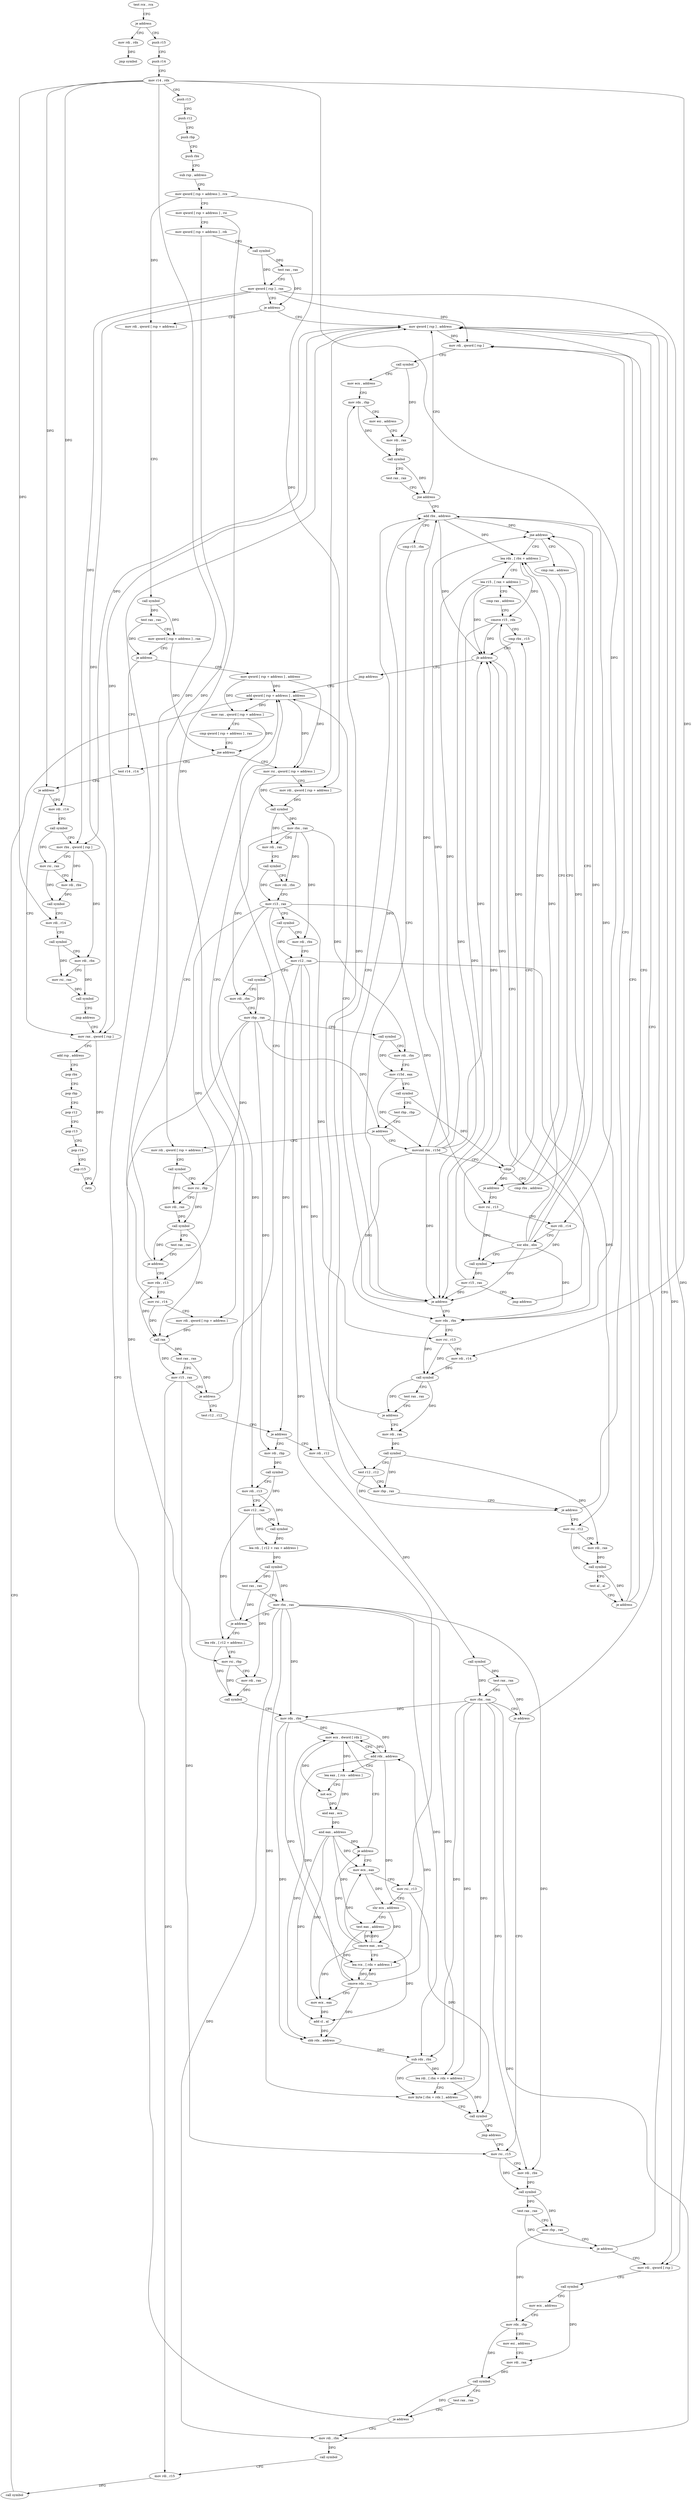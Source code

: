 digraph "func" {
"101680" [label = "test rcx , rcx" ]
"101683" [label = "je address" ]
"102429" [label = "mov rdi , rdx" ]
"101689" [label = "push r15" ]
"102432" [label = "jmp symbol" ]
"101691" [label = "push r14" ]
"101693" [label = "mov r14 , rdx" ]
"101696" [label = "push r13" ]
"101698" [label = "push r12" ]
"101700" [label = "push rbp" ]
"101701" [label = "push rbx" ]
"101702" [label = "sub rsp , address" ]
"101706" [label = "mov qword [ rsp + address ] , rcx" ]
"101711" [label = "mov qword [ rsp + address ] , rsi" ]
"101716" [label = "mov qword [ rsp + address ] , rdi" ]
"101721" [label = "call symbol" ]
"101726" [label = "test rax , rax" ]
"101729" [label = "mov qword [ rsp ] , rax" ]
"101733" [label = "je address" ]
"102242" [label = "mov qword [ rsp ] , address" ]
"101739" [label = "mov rdi , qword [ rsp + address ]" ]
"102250" [label = "mov rax , qword [ rsp ]" ]
"101744" [label = "call symbol" ]
"101749" [label = "test rax , rax" ]
"101752" [label = "mov qword [ rsp + address ] , rax" ]
"101757" [label = "je address" ]
"102031" [label = "test r14 , r14" ]
"101763" [label = "mov qword [ rsp + address ] , address" ]
"102034" [label = "je address" ]
"102040" [label = "mov rdi , r14" ]
"101772" [label = "mov rsi , qword [ rsp + address ]" ]
"102254" [label = "add rsp , address" ]
"102258" [label = "pop rbx" ]
"102259" [label = "pop rbp" ]
"102260" [label = "pop r12" ]
"102262" [label = "pop r13" ]
"102264" [label = "pop r14" ]
"102266" [label = "pop r15" ]
"102268" [label = "retn" ]
"102043" [label = "call symbol" ]
"102048" [label = "mov rbx , qword [ rsp ]" ]
"102052" [label = "mov rsi , rax" ]
"102055" [label = "mov rdi , rbx" ]
"102058" [label = "call symbol" ]
"102063" [label = "mov rdi , r14" ]
"102066" [label = "call symbol" ]
"102071" [label = "mov rdi , rbx" ]
"102074" [label = "mov rsi , rax" ]
"102077" [label = "call symbol" ]
"102082" [label = "jmp address" ]
"102096" [label = "movsxd rbx , r15d" ]
"102099" [label = "cdqe" ]
"102101" [label = "cmp rbx , address" ]
"102105" [label = "jne address" ]
"102117" [label = "lea rdx , [ rbx + address ]" ]
"102107" [label = "cmp rax , address" ]
"101851" [label = "mov rdi , qword [ rsp + address ]" ]
"101856" [label = "call symbol" ]
"101861" [label = "mov rsi , rbp" ]
"101864" [label = "mov rdi , rax" ]
"101867" [label = "call symbol" ]
"101872" [label = "test rax , rax" ]
"101875" [label = "je address" ]
"102009" [label = "add qword [ rsp + address ] , address" ]
"101881" [label = "mov rdx , r13" ]
"102121" [label = "lea r15 , [ rax + address ]" ]
"102125" [label = "cmp rax , address" ]
"102129" [label = "cmove r15 , rdx" ]
"102133" [label = "cmp rbx , r15" ]
"102111" [label = "je address" ]
"102272" [label = "mov rsi , r13" ]
"102015" [label = "mov rax , qword [ rsp + address ]" ]
"102020" [label = "cmp qword [ rsp + address ] , rax" ]
"102025" [label = "jne address" ]
"101884" [label = "mov rsi , r14" ]
"101887" [label = "mov rdi , qword [ rsp + address ]" ]
"101892" [label = "call rax" ]
"101894" [label = "test rax , rax" ]
"101897" [label = "mov r15 , rax" ]
"101900" [label = "je address" ]
"101902" [label = "test r12 , r12" ]
"102157" [label = "mov rdx , rbx" ]
"102160" [label = "mov rsi , r13" ]
"102163" [label = "mov rdi , r14" ]
"102166" [label = "call symbol" ]
"102171" [label = "test rax , rax" ]
"102174" [label = "je address" ]
"102144" [label = "add rbx , address" ]
"102176" [label = "mov rdi , rax" ]
"102138" [label = "jmp address" ]
"102275" [label = "mov rdi , r14" ]
"102278" [label = "xor ebx , ebx" ]
"102280" [label = "call symbol" ]
"102285" [label = "mov r15 , rax" ]
"102288" [label = "jmp address" ]
"101777" [label = "mov rdi , qword [ rsp + address ]" ]
"101782" [label = "call symbol" ]
"101787" [label = "mov rbx , rax" ]
"101790" [label = "mov rdi , rax" ]
"101793" [label = "call symbol" ]
"101798" [label = "mov rdi , rbx" ]
"101801" [label = "mov r13 , rax" ]
"101804" [label = "call symbol" ]
"101809" [label = "mov rdi , rbx" ]
"101812" [label = "mov r12 , rax" ]
"101815" [label = "call symbol" ]
"101820" [label = "mov rdi , rbx" ]
"101823" [label = "mov rbp , rax" ]
"101826" [label = "call symbol" ]
"101831" [label = "mov rdi , rbx" ]
"101834" [label = "mov r15d , eax" ]
"101837" [label = "call symbol" ]
"101842" [label = "test rbp , rbp" ]
"101845" [label = "je address" ]
"101905" [label = "je address" ]
"102296" [label = "mov rdi , rbp" ]
"101911" [label = "mov rdi , r12" ]
"102148" [label = "cmp r15 , rbx" ]
"102151" [label = "je address" ]
"102179" [label = "call symbol" ]
"102184" [label = "test r12 , r12" ]
"102187" [label = "mov rbp , rax" ]
"102190" [label = "je address" ]
"102207" [label = "mov rdi , qword [ rsp ]" ]
"102192" [label = "mov rsi , r12" ]
"102136" [label = "jb address" ]
"102299" [label = "call symbol" ]
"102304" [label = "mov rdi , r13" ]
"102307" [label = "mov r12 , rax" ]
"102310" [label = "call symbol" ]
"102315" [label = "lea rdi , [ r12 + rax + address ]" ]
"102320" [label = "call symbol" ]
"102325" [label = "test rax , rax" ]
"102328" [label = "mov rbx , rax" ]
"102331" [label = "je address" ]
"102333" [label = "lea rdx , [ r12 + address ]" ]
"101914" [label = "call symbol" ]
"101919" [label = "test rax , rax" ]
"101922" [label = "mov rbx , rax" ]
"101925" [label = "je address" ]
"101931" [label = "mov rsi , r15" ]
"102211" [label = "call symbol" ]
"102216" [label = "mov ecx , address" ]
"102221" [label = "mov rdx , rbp" ]
"102224" [label = "mov esi , address" ]
"102229" [label = "mov rdi , rax" ]
"102232" [label = "call symbol" ]
"102237" [label = "test rax , rax" ]
"102240" [label = "jne address" ]
"102195" [label = "mov rdi , rax" ]
"102198" [label = "call symbol" ]
"102203" [label = "test al , al" ]
"102205" [label = "je address" ]
"102338" [label = "mov rsi , rbp" ]
"102341" [label = "mov rdi , rax" ]
"102344" [label = "call symbol" ]
"102349" [label = "mov rdx , rbx" ]
"102352" [label = "mov ecx , dword [ rdx ]" ]
"101934" [label = "mov rdi , rbx" ]
"101937" [label = "call symbol" ]
"101942" [label = "test rax , rax" ]
"101945" [label = "mov rbp , rax" ]
"101948" [label = "je address" ]
"101954" [label = "mov rdi , qword [ rsp ]" ]
"102354" [label = "add rdx , address" ]
"102358" [label = "lea eax , [ rcx - address ]" ]
"102364" [label = "not ecx" ]
"102366" [label = "and eax , ecx" ]
"102368" [label = "and eax , address" ]
"102373" [label = "je address" ]
"102375" [label = "mov ecx , eax" ]
"102377" [label = "mov rsi , r13" ]
"102380" [label = "shr ecx , address" ]
"102383" [label = "test eax , address" ]
"102388" [label = "cmove eax , ecx" ]
"102391" [label = "lea rcx , [ rdx + address ]" ]
"102395" [label = "cmove rdx , rcx" ]
"102399" [label = "mov ecx , eax" ]
"102401" [label = "add cl , al" ]
"102403" [label = "sbb rdx , address" ]
"102407" [label = "sub rdx , rbx" ]
"102410" [label = "lea rdi , [ rbx + rdx + address ]" ]
"102415" [label = "mov byte [ rbx + rdx ] , address" ]
"102419" [label = "call symbol" ]
"102424" [label = "jmp address" ]
"101958" [label = "call symbol" ]
"101963" [label = "mov ecx , address" ]
"101968" [label = "mov rdx , rbp" ]
"101971" [label = "mov esi , address" ]
"101976" [label = "mov rdi , rax" ]
"101979" [label = "call symbol" ]
"101984" [label = "test rax , rax" ]
"101987" [label = "je address" ]
"101993" [label = "mov rdi , rbx" ]
"101996" [label = "call symbol" ]
"102001" [label = "mov rdi , r15" ]
"102004" [label = "call symbol" ]
"101680" -> "101683" [ label = "CFG" ]
"101683" -> "102429" [ label = "CFG" ]
"101683" -> "101689" [ label = "CFG" ]
"102429" -> "102432" [ label = "DFG" ]
"101689" -> "101691" [ label = "CFG" ]
"101691" -> "101693" [ label = "CFG" ]
"101693" -> "101696" [ label = "CFG" ]
"101693" -> "102034" [ label = "DFG" ]
"101693" -> "102040" [ label = "DFG" ]
"101693" -> "102063" [ label = "DFG" ]
"101693" -> "101884" [ label = "DFG" ]
"101693" -> "102275" [ label = "DFG" ]
"101693" -> "102163" [ label = "DFG" ]
"101696" -> "101698" [ label = "CFG" ]
"101698" -> "101700" [ label = "CFG" ]
"101700" -> "101701" [ label = "CFG" ]
"101701" -> "101702" [ label = "CFG" ]
"101702" -> "101706" [ label = "CFG" ]
"101706" -> "101711" [ label = "CFG" ]
"101706" -> "101739" [ label = "DFG" ]
"101706" -> "101777" [ label = "DFG" ]
"101711" -> "101716" [ label = "CFG" ]
"101711" -> "101887" [ label = "DFG" ]
"101716" -> "101721" [ label = "CFG" ]
"101716" -> "101851" [ label = "DFG" ]
"101721" -> "101726" [ label = "DFG" ]
"101721" -> "101729" [ label = "DFG" ]
"101726" -> "101729" [ label = "CFG" ]
"101726" -> "101733" [ label = "DFG" ]
"101729" -> "101733" [ label = "CFG" ]
"101729" -> "102250" [ label = "DFG" ]
"101729" -> "102048" [ label = "DFG" ]
"101729" -> "101954" [ label = "DFG" ]
"101729" -> "102207" [ label = "DFG" ]
"101733" -> "102242" [ label = "CFG" ]
"101733" -> "101739" [ label = "CFG" ]
"102242" -> "102250" [ label = "DFG" ]
"102242" -> "102048" [ label = "DFG" ]
"102242" -> "101954" [ label = "DFG" ]
"102242" -> "102207" [ label = "DFG" ]
"101739" -> "101744" [ label = "CFG" ]
"102250" -> "102254" [ label = "CFG" ]
"102250" -> "102268" [ label = "DFG" ]
"101744" -> "101749" [ label = "DFG" ]
"101744" -> "101752" [ label = "DFG" ]
"101749" -> "101752" [ label = "CFG" ]
"101749" -> "101757" [ label = "DFG" ]
"101752" -> "101757" [ label = "CFG" ]
"101752" -> "102025" [ label = "DFG" ]
"101757" -> "102031" [ label = "CFG" ]
"101757" -> "101763" [ label = "CFG" ]
"102031" -> "102034" [ label = "CFG" ]
"101763" -> "101772" [ label = "DFG" ]
"101763" -> "102009" [ label = "DFG" ]
"101763" -> "102015" [ label = "DFG" ]
"102034" -> "102250" [ label = "CFG" ]
"102034" -> "102040" [ label = "CFG" ]
"102040" -> "102043" [ label = "CFG" ]
"101772" -> "101777" [ label = "CFG" ]
"101772" -> "101782" [ label = "DFG" ]
"102254" -> "102258" [ label = "CFG" ]
"102258" -> "102259" [ label = "CFG" ]
"102259" -> "102260" [ label = "CFG" ]
"102260" -> "102262" [ label = "CFG" ]
"102262" -> "102264" [ label = "CFG" ]
"102264" -> "102266" [ label = "CFG" ]
"102266" -> "102268" [ label = "CFG" ]
"102043" -> "102048" [ label = "CFG" ]
"102043" -> "102052" [ label = "DFG" ]
"102048" -> "102052" [ label = "CFG" ]
"102048" -> "102055" [ label = "DFG" ]
"102048" -> "102071" [ label = "DFG" ]
"102052" -> "102055" [ label = "CFG" ]
"102052" -> "102058" [ label = "DFG" ]
"102055" -> "102058" [ label = "DFG" ]
"102058" -> "102063" [ label = "CFG" ]
"102063" -> "102066" [ label = "CFG" ]
"102066" -> "102071" [ label = "CFG" ]
"102066" -> "102074" [ label = "DFG" ]
"102071" -> "102074" [ label = "CFG" ]
"102071" -> "102077" [ label = "DFG" ]
"102074" -> "102077" [ label = "DFG" ]
"102077" -> "102082" [ label = "CFG" ]
"102082" -> "102250" [ label = "CFG" ]
"102096" -> "102099" [ label = "CFG" ]
"102096" -> "102105" [ label = "DFG" ]
"102096" -> "102117" [ label = "DFG" ]
"102096" -> "102136" [ label = "DFG" ]
"102096" -> "102157" [ label = "DFG" ]
"102096" -> "102144" [ label = "DFG" ]
"102096" -> "102151" [ label = "DFG" ]
"102099" -> "102101" [ label = "CFG" ]
"102099" -> "102121" [ label = "DFG" ]
"102099" -> "102129" [ label = "DFG" ]
"102099" -> "102111" [ label = "DFG" ]
"102101" -> "102105" [ label = "CFG" ]
"102105" -> "102117" [ label = "CFG" ]
"102105" -> "102107" [ label = "CFG" ]
"102117" -> "102121" [ label = "CFG" ]
"102117" -> "102129" [ label = "DFG" ]
"102107" -> "102111" [ label = "CFG" ]
"101851" -> "101856" [ label = "CFG" ]
"101856" -> "101861" [ label = "CFG" ]
"101856" -> "101864" [ label = "DFG" ]
"101861" -> "101864" [ label = "CFG" ]
"101861" -> "101867" [ label = "DFG" ]
"101864" -> "101867" [ label = "DFG" ]
"101867" -> "101872" [ label = "CFG" ]
"101867" -> "101875" [ label = "DFG" ]
"101867" -> "101892" [ label = "DFG" ]
"101872" -> "101875" [ label = "CFG" ]
"101875" -> "102009" [ label = "CFG" ]
"101875" -> "101881" [ label = "CFG" ]
"102009" -> "102015" [ label = "DFG" ]
"102009" -> "101772" [ label = "DFG" ]
"101881" -> "101884" [ label = "CFG" ]
"101881" -> "101892" [ label = "DFG" ]
"102121" -> "102125" [ label = "CFG" ]
"102121" -> "102136" [ label = "DFG" ]
"102121" -> "102151" [ label = "DFG" ]
"102125" -> "102129" [ label = "CFG" ]
"102129" -> "102133" [ label = "CFG" ]
"102129" -> "102136" [ label = "DFG" ]
"102129" -> "102151" [ label = "DFG" ]
"102133" -> "102136" [ label = "CFG" ]
"102111" -> "102272" [ label = "CFG" ]
"102111" -> "102117" [ label = "CFG" ]
"102272" -> "102275" [ label = "CFG" ]
"102272" -> "102280" [ label = "DFG" ]
"102015" -> "102020" [ label = "CFG" ]
"102015" -> "102025" [ label = "DFG" ]
"102020" -> "102025" [ label = "CFG" ]
"102025" -> "101772" [ label = "CFG" ]
"102025" -> "102031" [ label = "CFG" ]
"101884" -> "101887" [ label = "CFG" ]
"101884" -> "101892" [ label = "DFG" ]
"101887" -> "101892" [ label = "DFG" ]
"101892" -> "101894" [ label = "DFG" ]
"101892" -> "101897" [ label = "DFG" ]
"101894" -> "101897" [ label = "CFG" ]
"101894" -> "101900" [ label = "DFG" ]
"101897" -> "101900" [ label = "CFG" ]
"101897" -> "101931" [ label = "DFG" ]
"101897" -> "102001" [ label = "DFG" ]
"101900" -> "102009" [ label = "CFG" ]
"101900" -> "101902" [ label = "CFG" ]
"101902" -> "101905" [ label = "CFG" ]
"102157" -> "102160" [ label = "CFG" ]
"102157" -> "102166" [ label = "DFG" ]
"102160" -> "102163" [ label = "CFG" ]
"102160" -> "102166" [ label = "DFG" ]
"102163" -> "102166" [ label = "DFG" ]
"102166" -> "102171" [ label = "CFG" ]
"102166" -> "102174" [ label = "DFG" ]
"102166" -> "102176" [ label = "DFG" ]
"102171" -> "102174" [ label = "CFG" ]
"102174" -> "102144" [ label = "CFG" ]
"102174" -> "102176" [ label = "CFG" ]
"102144" -> "102148" [ label = "CFG" ]
"102144" -> "102105" [ label = "DFG" ]
"102144" -> "102117" [ label = "DFG" ]
"102144" -> "102157" [ label = "DFG" ]
"102144" -> "102136" [ label = "DFG" ]
"102144" -> "102151" [ label = "DFG" ]
"102176" -> "102179" [ label = "DFG" ]
"102138" -> "102009" [ label = "CFG" ]
"102275" -> "102278" [ label = "CFG" ]
"102275" -> "102280" [ label = "DFG" ]
"102278" -> "102280" [ label = "CFG" ]
"102278" -> "102105" [ label = "DFG" ]
"102278" -> "102117" [ label = "DFG" ]
"102278" -> "102136" [ label = "DFG" ]
"102278" -> "102157" [ label = "DFG" ]
"102278" -> "102144" [ label = "DFG" ]
"102278" -> "102151" [ label = "DFG" ]
"102280" -> "102285" [ label = "DFG" ]
"102285" -> "102288" [ label = "CFG" ]
"102285" -> "102136" [ label = "DFG" ]
"102285" -> "102151" [ label = "DFG" ]
"102288" -> "102133" [ label = "CFG" ]
"101777" -> "101782" [ label = "DFG" ]
"101782" -> "101787" [ label = "DFG" ]
"101782" -> "101790" [ label = "DFG" ]
"101787" -> "101790" [ label = "CFG" ]
"101787" -> "101798" [ label = "DFG" ]
"101787" -> "101809" [ label = "DFG" ]
"101787" -> "101820" [ label = "DFG" ]
"101787" -> "101831" [ label = "DFG" ]
"101790" -> "101793" [ label = "CFG" ]
"101793" -> "101798" [ label = "CFG" ]
"101793" -> "101801" [ label = "DFG" ]
"101798" -> "101801" [ label = "CFG" ]
"101801" -> "101804" [ label = "CFG" ]
"101801" -> "101881" [ label = "DFG" ]
"101801" -> "102272" [ label = "DFG" ]
"101801" -> "102304" [ label = "DFG" ]
"101801" -> "102160" [ label = "DFG" ]
"101801" -> "102377" [ label = "DFG" ]
"101804" -> "101809" [ label = "CFG" ]
"101804" -> "101812" [ label = "DFG" ]
"101809" -> "101812" [ label = "CFG" ]
"101812" -> "101815" [ label = "CFG" ]
"101812" -> "101905" [ label = "DFG" ]
"101812" -> "101911" [ label = "DFG" ]
"101812" -> "102184" [ label = "DFG" ]
"101812" -> "102192" [ label = "DFG" ]
"101815" -> "101820" [ label = "CFG" ]
"101815" -> "101823" [ label = "DFG" ]
"101820" -> "101823" [ label = "CFG" ]
"101823" -> "101826" [ label = "CFG" ]
"101823" -> "101845" [ label = "DFG" ]
"101823" -> "101861" [ label = "DFG" ]
"101823" -> "102296" [ label = "DFG" ]
"101823" -> "102338" [ label = "DFG" ]
"101826" -> "101831" [ label = "CFG" ]
"101826" -> "101834" [ label = "DFG" ]
"101831" -> "101834" [ label = "CFG" ]
"101834" -> "101837" [ label = "CFG" ]
"101834" -> "102096" [ label = "DFG" ]
"101837" -> "101842" [ label = "CFG" ]
"101837" -> "102099" [ label = "DFG" ]
"101842" -> "101845" [ label = "CFG" ]
"101845" -> "102096" [ label = "CFG" ]
"101845" -> "101851" [ label = "CFG" ]
"101905" -> "102296" [ label = "CFG" ]
"101905" -> "101911" [ label = "CFG" ]
"102296" -> "102299" [ label = "DFG" ]
"101911" -> "101914" [ label = "DFG" ]
"102148" -> "102151" [ label = "CFG" ]
"102151" -> "102009" [ label = "CFG" ]
"102151" -> "102157" [ label = "CFG" ]
"102179" -> "102184" [ label = "CFG" ]
"102179" -> "102187" [ label = "DFG" ]
"102179" -> "102195" [ label = "DFG" ]
"102184" -> "102187" [ label = "CFG" ]
"102184" -> "102190" [ label = "DFG" ]
"102187" -> "102190" [ label = "CFG" ]
"102187" -> "102221" [ label = "DFG" ]
"102190" -> "102207" [ label = "CFG" ]
"102190" -> "102192" [ label = "CFG" ]
"102207" -> "102211" [ label = "CFG" ]
"102192" -> "102195" [ label = "CFG" ]
"102192" -> "102198" [ label = "DFG" ]
"102136" -> "102157" [ label = "CFG" ]
"102136" -> "102138" [ label = "CFG" ]
"102299" -> "102304" [ label = "CFG" ]
"102299" -> "102307" [ label = "DFG" ]
"102304" -> "102307" [ label = "CFG" ]
"102304" -> "102310" [ label = "DFG" ]
"102307" -> "102310" [ label = "CFG" ]
"102307" -> "102315" [ label = "DFG" ]
"102307" -> "102333" [ label = "DFG" ]
"102310" -> "102315" [ label = "DFG" ]
"102315" -> "102320" [ label = "DFG" ]
"102320" -> "102325" [ label = "DFG" ]
"102320" -> "102328" [ label = "DFG" ]
"102320" -> "102341" [ label = "DFG" ]
"102325" -> "102328" [ label = "CFG" ]
"102325" -> "102331" [ label = "DFG" ]
"102328" -> "102331" [ label = "CFG" ]
"102328" -> "102349" [ label = "DFG" ]
"102328" -> "101934" [ label = "DFG" ]
"102328" -> "101993" [ label = "DFG" ]
"102328" -> "102407" [ label = "DFG" ]
"102328" -> "102410" [ label = "DFG" ]
"102328" -> "102415" [ label = "DFG" ]
"102331" -> "102242" [ label = "CFG" ]
"102331" -> "102333" [ label = "CFG" ]
"102333" -> "102338" [ label = "CFG" ]
"102333" -> "102344" [ label = "DFG" ]
"101914" -> "101919" [ label = "DFG" ]
"101914" -> "101922" [ label = "DFG" ]
"101919" -> "101922" [ label = "CFG" ]
"101919" -> "101925" [ label = "DFG" ]
"101922" -> "101925" [ label = "CFG" ]
"101922" -> "102349" [ label = "DFG" ]
"101922" -> "101934" [ label = "DFG" ]
"101922" -> "101993" [ label = "DFG" ]
"101922" -> "102407" [ label = "DFG" ]
"101922" -> "102410" [ label = "DFG" ]
"101922" -> "102415" [ label = "DFG" ]
"101925" -> "102242" [ label = "CFG" ]
"101925" -> "101931" [ label = "CFG" ]
"101931" -> "101934" [ label = "CFG" ]
"101931" -> "101937" [ label = "DFG" ]
"102211" -> "102216" [ label = "CFG" ]
"102211" -> "102229" [ label = "DFG" ]
"102216" -> "102221" [ label = "CFG" ]
"102221" -> "102224" [ label = "CFG" ]
"102221" -> "102232" [ label = "DFG" ]
"102224" -> "102229" [ label = "CFG" ]
"102229" -> "102232" [ label = "DFG" ]
"102232" -> "102237" [ label = "CFG" ]
"102232" -> "102240" [ label = "DFG" ]
"102237" -> "102240" [ label = "CFG" ]
"102240" -> "102144" [ label = "CFG" ]
"102240" -> "102242" [ label = "CFG" ]
"102195" -> "102198" [ label = "DFG" ]
"102198" -> "102203" [ label = "CFG" ]
"102198" -> "102205" [ label = "DFG" ]
"102203" -> "102205" [ label = "CFG" ]
"102205" -> "102242" [ label = "CFG" ]
"102205" -> "102207" [ label = "CFG" ]
"102338" -> "102341" [ label = "CFG" ]
"102338" -> "102344" [ label = "DFG" ]
"102341" -> "102344" [ label = "DFG" ]
"102344" -> "102349" [ label = "CFG" ]
"102349" -> "102352" [ label = "DFG" ]
"102349" -> "102354" [ label = "DFG" ]
"102349" -> "102391" [ label = "DFG" ]
"102349" -> "102403" [ label = "DFG" ]
"102352" -> "102354" [ label = "CFG" ]
"102352" -> "102358" [ label = "DFG" ]
"102352" -> "102364" [ label = "DFG" ]
"101934" -> "101937" [ label = "DFG" ]
"101937" -> "101942" [ label = "DFG" ]
"101937" -> "101945" [ label = "DFG" ]
"101942" -> "101945" [ label = "CFG" ]
"101942" -> "101948" [ label = "DFG" ]
"101945" -> "101948" [ label = "CFG" ]
"101945" -> "101968" [ label = "DFG" ]
"101948" -> "102242" [ label = "CFG" ]
"101948" -> "101954" [ label = "CFG" ]
"101954" -> "101958" [ label = "CFG" ]
"102354" -> "102358" [ label = "CFG" ]
"102354" -> "102352" [ label = "DFG" ]
"102354" -> "102391" [ label = "DFG" ]
"102354" -> "102403" [ label = "DFG" ]
"102358" -> "102364" [ label = "CFG" ]
"102358" -> "102366" [ label = "DFG" ]
"102364" -> "102366" [ label = "DFG" ]
"102366" -> "102368" [ label = "DFG" ]
"102368" -> "102373" [ label = "DFG" ]
"102368" -> "102375" [ label = "DFG" ]
"102368" -> "102383" [ label = "DFG" ]
"102368" -> "102399" [ label = "DFG" ]
"102368" -> "102401" [ label = "DFG" ]
"102373" -> "102352" [ label = "CFG" ]
"102373" -> "102375" [ label = "CFG" ]
"102375" -> "102377" [ label = "CFG" ]
"102375" -> "102380" [ label = "DFG" ]
"102377" -> "102380" [ label = "CFG" ]
"102377" -> "102419" [ label = "DFG" ]
"102380" -> "102383" [ label = "CFG" ]
"102380" -> "102388" [ label = "DFG" ]
"102383" -> "102388" [ label = "DFG" ]
"102383" -> "102395" [ label = "DFG" ]
"102388" -> "102391" [ label = "CFG" ]
"102388" -> "102373" [ label = "DFG" ]
"102388" -> "102375" [ label = "DFG" ]
"102388" -> "102383" [ label = "DFG" ]
"102388" -> "102399" [ label = "DFG" ]
"102388" -> "102401" [ label = "DFG" ]
"102391" -> "102395" [ label = "DFG" ]
"102395" -> "102399" [ label = "CFG" ]
"102395" -> "102352" [ label = "DFG" ]
"102395" -> "102354" [ label = "DFG" ]
"102395" -> "102391" [ label = "DFG" ]
"102395" -> "102403" [ label = "DFG" ]
"102399" -> "102401" [ label = "DFG" ]
"102401" -> "102403" [ label = "DFG" ]
"102403" -> "102407" [ label = "DFG" ]
"102407" -> "102410" [ label = "DFG" ]
"102407" -> "102415" [ label = "DFG" ]
"102410" -> "102415" [ label = "CFG" ]
"102410" -> "102419" [ label = "DFG" ]
"102415" -> "102419" [ label = "CFG" ]
"102419" -> "102424" [ label = "CFG" ]
"102424" -> "101931" [ label = "CFG" ]
"101958" -> "101963" [ label = "CFG" ]
"101958" -> "101976" [ label = "DFG" ]
"101963" -> "101968" [ label = "CFG" ]
"101968" -> "101971" [ label = "CFG" ]
"101968" -> "101979" [ label = "DFG" ]
"101971" -> "101976" [ label = "CFG" ]
"101976" -> "101979" [ label = "DFG" ]
"101979" -> "101984" [ label = "CFG" ]
"101979" -> "101987" [ label = "DFG" ]
"101984" -> "101987" [ label = "CFG" ]
"101987" -> "102242" [ label = "CFG" ]
"101987" -> "101993" [ label = "CFG" ]
"101993" -> "101996" [ label = "DFG" ]
"101996" -> "102001" [ label = "CFG" ]
"102001" -> "102004" [ label = "DFG" ]
"102004" -> "102009" [ label = "CFG" ]
}
